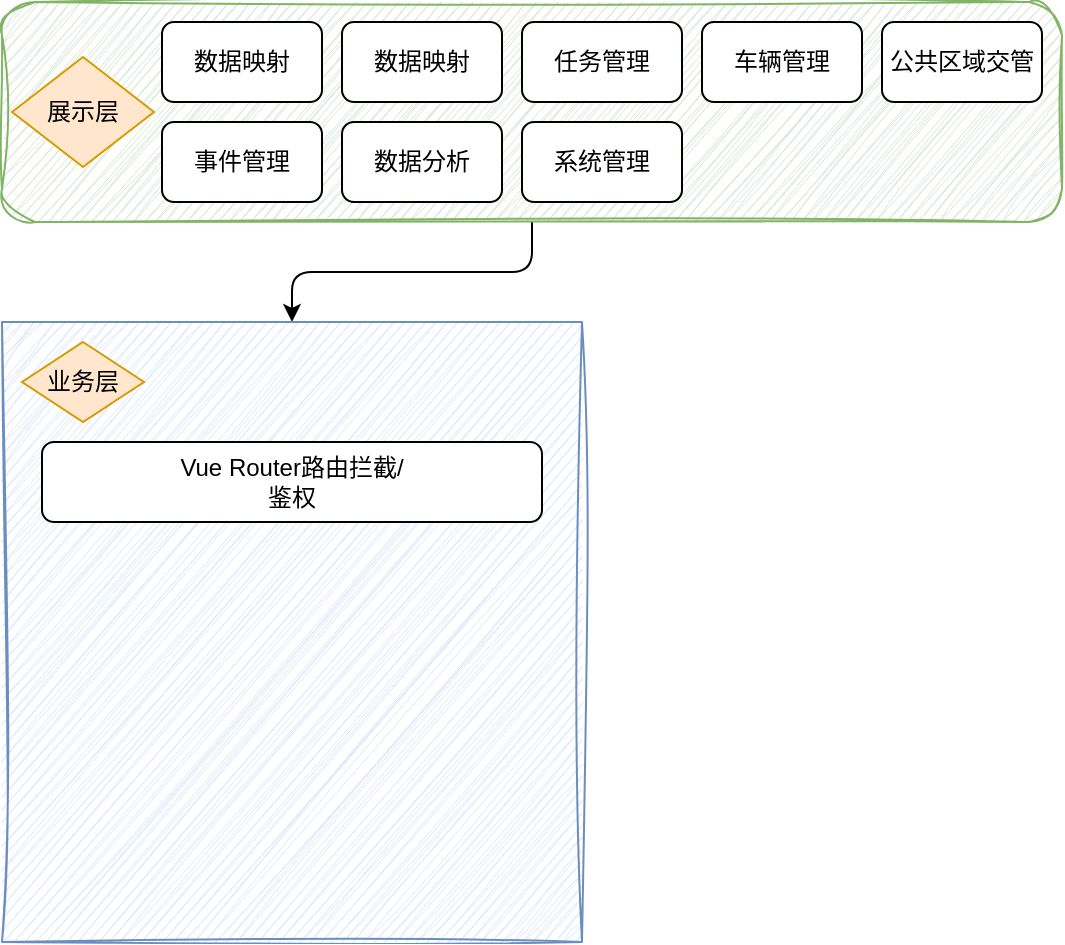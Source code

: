 <mxfile version="21.3.7" type="github">
  <diagram name="第 1 页" id="9cxBHJg09e6E28dabhEe">
    <mxGraphModel dx="1050" dy="541" grid="1" gridSize="10" guides="1" tooltips="1" connect="1" arrows="1" fold="1" page="1" pageScale="1" pageWidth="827" pageHeight="1169" math="0" shadow="0">
      <root>
        <mxCell id="0" />
        <mxCell id="1" parent="0" />
        <mxCell id="RSAW3SKbbibuC1VFs5DY-19" style="edgeStyle=orthogonalEdgeStyle;rounded=1;orthogonalLoop=1;jettySize=auto;html=1;" edge="1" parent="1" source="RSAW3SKbbibuC1VFs5DY-2" target="RSAW3SKbbibuC1VFs5DY-11">
          <mxGeometry relative="1" as="geometry" />
        </mxCell>
        <mxCell id="RSAW3SKbbibuC1VFs5DY-2" value="" style="rounded=1;whiteSpace=wrap;html=1;fillColor=#d5e8d4;strokeColor=#82b366;shadow=0;glass=0;sketch=1;curveFitting=1;jiggle=2;" vertex="1" parent="1">
          <mxGeometry x="140" y="20" width="530" height="110" as="geometry" />
        </mxCell>
        <mxCell id="RSAW3SKbbibuC1VFs5DY-3" value="数据映射" style="rounded=1;whiteSpace=wrap;html=1;" vertex="1" parent="1">
          <mxGeometry x="220" y="30" width="80" height="40" as="geometry" />
        </mxCell>
        <mxCell id="RSAW3SKbbibuC1VFs5DY-5" value="数据映射" style="rounded=1;whiteSpace=wrap;html=1;" vertex="1" parent="1">
          <mxGeometry x="310" y="30" width="80" height="40" as="geometry" />
        </mxCell>
        <mxCell id="RSAW3SKbbibuC1VFs5DY-6" value="任务管理" style="rounded=1;whiteSpace=wrap;html=1;" vertex="1" parent="1">
          <mxGeometry x="400" y="30" width="80" height="40" as="geometry" />
        </mxCell>
        <mxCell id="RSAW3SKbbibuC1VFs5DY-7" value="车辆管理" style="rounded=1;whiteSpace=wrap;html=1;" vertex="1" parent="1">
          <mxGeometry x="490" y="30" width="80" height="40" as="geometry" />
        </mxCell>
        <mxCell id="RSAW3SKbbibuC1VFs5DY-8" value="公共区域交管" style="rounded=1;whiteSpace=wrap;html=1;" vertex="1" parent="1">
          <mxGeometry x="580" y="30" width="80" height="40" as="geometry" />
        </mxCell>
        <mxCell id="RSAW3SKbbibuC1VFs5DY-11" value="" style="rounded=0;whiteSpace=wrap;html=1;fillColor=#dae8fc;strokeColor=#6c8ebf;sketch=1;curveFitting=1;jiggle=2;" vertex="1" parent="1">
          <mxGeometry x="140" y="180" width="290" height="310" as="geometry" />
        </mxCell>
        <mxCell id="RSAW3SKbbibuC1VFs5DY-13" value="展示层" style="rhombus;whiteSpace=wrap;html=1;fillColor=#ffe6cc;strokeColor=#d79b00;" vertex="1" parent="1">
          <mxGeometry x="145" y="47.5" width="71" height="55" as="geometry" />
        </mxCell>
        <mxCell id="RSAW3SKbbibuC1VFs5DY-15" value="事件管理" style="rounded=1;whiteSpace=wrap;html=1;" vertex="1" parent="1">
          <mxGeometry x="220" y="80" width="80" height="40" as="geometry" />
        </mxCell>
        <mxCell id="RSAW3SKbbibuC1VFs5DY-16" value="数据分析" style="rounded=1;whiteSpace=wrap;html=1;" vertex="1" parent="1">
          <mxGeometry x="310" y="80" width="80" height="40" as="geometry" />
        </mxCell>
        <mxCell id="RSAW3SKbbibuC1VFs5DY-17" value="系统管理" style="rounded=1;whiteSpace=wrap;html=1;" vertex="1" parent="1">
          <mxGeometry x="400" y="80" width="80" height="40" as="geometry" />
        </mxCell>
        <mxCell id="RSAW3SKbbibuC1VFs5DY-18" value="业务层" style="rhombus;whiteSpace=wrap;html=1;fillColor=#ffe6cc;strokeColor=#d79b00;" vertex="1" parent="1">
          <mxGeometry x="150" y="190" width="61" height="40" as="geometry" />
        </mxCell>
        <mxCell id="RSAW3SKbbibuC1VFs5DY-20" value="Vue Router路由拦截/&lt;br&gt;鉴权" style="rounded=1;whiteSpace=wrap;html=1;" vertex="1" parent="1">
          <mxGeometry x="160" y="240" width="250" height="40" as="geometry" />
        </mxCell>
      </root>
    </mxGraphModel>
  </diagram>
</mxfile>

